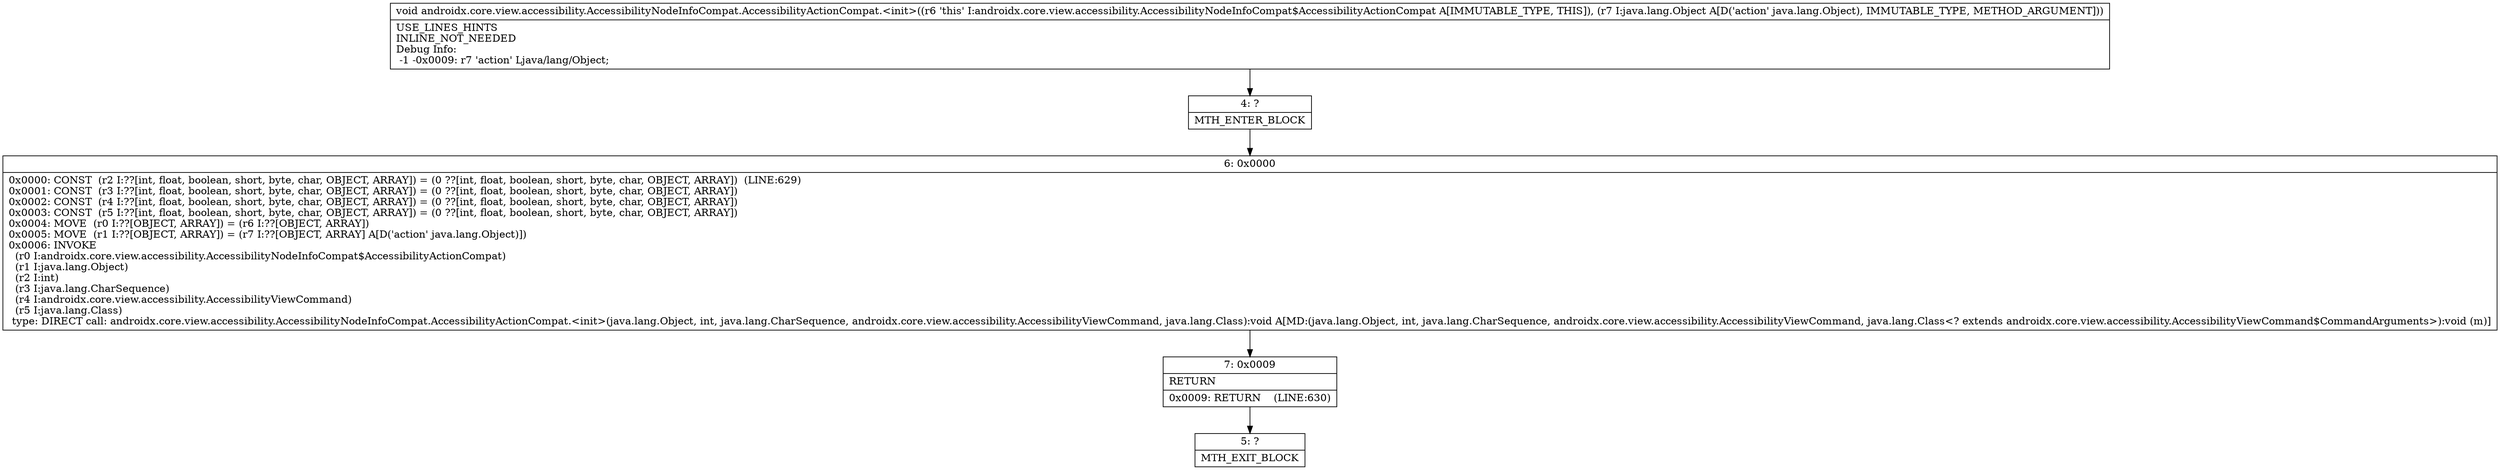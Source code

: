 digraph "CFG forandroidx.core.view.accessibility.AccessibilityNodeInfoCompat.AccessibilityActionCompat.\<init\>(Ljava\/lang\/Object;)V" {
Node_4 [shape=record,label="{4\:\ ?|MTH_ENTER_BLOCK\l}"];
Node_6 [shape=record,label="{6\:\ 0x0000|0x0000: CONST  (r2 I:??[int, float, boolean, short, byte, char, OBJECT, ARRAY]) = (0 ??[int, float, boolean, short, byte, char, OBJECT, ARRAY])  (LINE:629)\l0x0001: CONST  (r3 I:??[int, float, boolean, short, byte, char, OBJECT, ARRAY]) = (0 ??[int, float, boolean, short, byte, char, OBJECT, ARRAY]) \l0x0002: CONST  (r4 I:??[int, float, boolean, short, byte, char, OBJECT, ARRAY]) = (0 ??[int, float, boolean, short, byte, char, OBJECT, ARRAY]) \l0x0003: CONST  (r5 I:??[int, float, boolean, short, byte, char, OBJECT, ARRAY]) = (0 ??[int, float, boolean, short, byte, char, OBJECT, ARRAY]) \l0x0004: MOVE  (r0 I:??[OBJECT, ARRAY]) = (r6 I:??[OBJECT, ARRAY]) \l0x0005: MOVE  (r1 I:??[OBJECT, ARRAY]) = (r7 I:??[OBJECT, ARRAY] A[D('action' java.lang.Object)]) \l0x0006: INVOKE  \l  (r0 I:androidx.core.view.accessibility.AccessibilityNodeInfoCompat$AccessibilityActionCompat)\l  (r1 I:java.lang.Object)\l  (r2 I:int)\l  (r3 I:java.lang.CharSequence)\l  (r4 I:androidx.core.view.accessibility.AccessibilityViewCommand)\l  (r5 I:java.lang.Class)\l type: DIRECT call: androidx.core.view.accessibility.AccessibilityNodeInfoCompat.AccessibilityActionCompat.\<init\>(java.lang.Object, int, java.lang.CharSequence, androidx.core.view.accessibility.AccessibilityViewCommand, java.lang.Class):void A[MD:(java.lang.Object, int, java.lang.CharSequence, androidx.core.view.accessibility.AccessibilityViewCommand, java.lang.Class\<? extends androidx.core.view.accessibility.AccessibilityViewCommand$CommandArguments\>):void (m)]\l}"];
Node_7 [shape=record,label="{7\:\ 0x0009|RETURN\l|0x0009: RETURN    (LINE:630)\l}"];
Node_5 [shape=record,label="{5\:\ ?|MTH_EXIT_BLOCK\l}"];
MethodNode[shape=record,label="{void androidx.core.view.accessibility.AccessibilityNodeInfoCompat.AccessibilityActionCompat.\<init\>((r6 'this' I:androidx.core.view.accessibility.AccessibilityNodeInfoCompat$AccessibilityActionCompat A[IMMUTABLE_TYPE, THIS]), (r7 I:java.lang.Object A[D('action' java.lang.Object), IMMUTABLE_TYPE, METHOD_ARGUMENT]))  | USE_LINES_HINTS\lINLINE_NOT_NEEDED\lDebug Info:\l  \-1 \-0x0009: r7 'action' Ljava\/lang\/Object;\l}"];
MethodNode -> Node_4;Node_4 -> Node_6;
Node_6 -> Node_7;
Node_7 -> Node_5;
}


